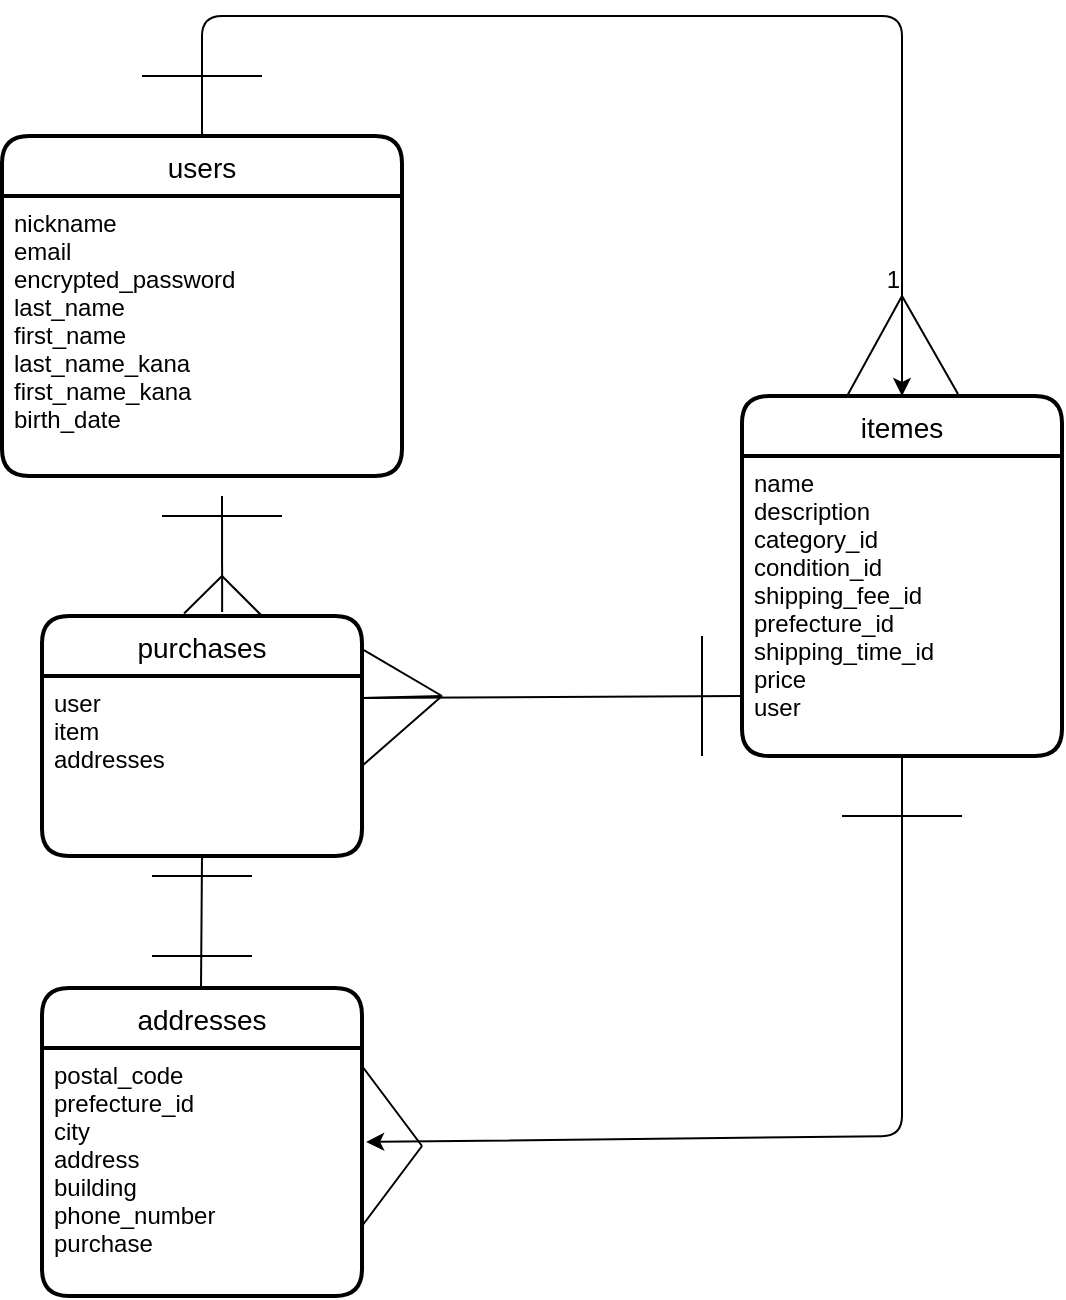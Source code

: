 <mxfile>
    <diagram id="wrhpRRKtCJ9HULGxGLGG" name="ページ1">
        <mxGraphModel dx="309" dy="1000" grid="1" gridSize="10" guides="1" tooltips="1" connect="1" arrows="1" fold="1" page="1" pageScale="1" pageWidth="827" pageHeight="1169" math="0" shadow="0">
            <root>
                <mxCell id="0"/>
                <mxCell id="1" parent="0"/>
                <mxCell id="46" style="edgeStyle=orthogonalEdgeStyle;html=1;entryX=0.5;entryY=0;entryDx=0;entryDy=0;exitX=0.5;exitY=0;exitDx=0;exitDy=0;" parent="1" source="83" edge="1">
                    <mxGeometry relative="1" as="geometry">
                        <mxPoint x="620" y="210" as="targetPoint"/>
                        <mxPoint x="270" y="30" as="sourcePoint"/>
                        <Array as="points">
                            <mxPoint x="270" y="20"/>
                            <mxPoint x="620" y="20"/>
                        </Array>
                    </mxGeometry>
                </mxCell>
                <mxCell id="49" value="" style="endArrow=none;html=1;rounded=0;exitX=0.331;exitY=-0.014;exitDx=0;exitDy=0;exitPerimeter=0;" parent="1" edge="1">
                    <mxGeometry relative="1" as="geometry">
                        <mxPoint x="592.96" y="209.216" as="sourcePoint"/>
                        <mxPoint x="620" y="160" as="targetPoint"/>
                    </mxGeometry>
                </mxCell>
                <mxCell id="50" value="1" style="resizable=0;html=1;align=right;verticalAlign=bottom;" parent="49" connectable="0" vertex="1">
                    <mxGeometry x="1" relative="1" as="geometry"/>
                </mxCell>
                <mxCell id="51" value="" style="endArrow=none;html=1;rounded=0;entryX=0.675;entryY=-0.017;entryDx=0;entryDy=0;entryPerimeter=0;" parent="1" edge="1">
                    <mxGeometry relative="1" as="geometry">
                        <mxPoint x="620" y="160" as="sourcePoint"/>
                        <mxPoint x="648" y="209.048" as="targetPoint"/>
                    </mxGeometry>
                </mxCell>
                <mxCell id="52" value="" style="endArrow=none;html=1;rounded=0;" parent="1" edge="1">
                    <mxGeometry relative="1" as="geometry">
                        <mxPoint x="240" y="50" as="sourcePoint"/>
                        <mxPoint x="300" y="50" as="targetPoint"/>
                        <Array as="points">
                            <mxPoint x="270" y="50"/>
                        </Array>
                    </mxGeometry>
                </mxCell>
                <mxCell id="53" value="" style="endArrow=none;html=1;rounded=0;exitX=1;exitY=0.5;exitDx=0;exitDy=0;" parent="1" edge="1">
                    <mxGeometry relative="1" as="geometry">
                        <mxPoint x="350" y="361" as="sourcePoint"/>
                        <mxPoint x="540" y="360" as="targetPoint"/>
                    </mxGeometry>
                </mxCell>
                <mxCell id="54" value="" style="endArrow=none;html=1;rounded=0;exitX=0.563;exitY=-0.035;exitDx=0;exitDy=0;exitPerimeter=0;" parent="1" edge="1">
                    <mxGeometry relative="1" as="geometry">
                        <mxPoint x="280.08" y="318.04" as="sourcePoint"/>
                        <mxPoint x="280" y="260" as="targetPoint"/>
                    </mxGeometry>
                </mxCell>
                <mxCell id="56" value="" style="endArrow=none;html=1;rounded=0;" parent="1" edge="1">
                    <mxGeometry relative="1" as="geometry">
                        <mxPoint x="250" y="270" as="sourcePoint"/>
                        <mxPoint x="310" y="270" as="targetPoint"/>
                    </mxGeometry>
                </mxCell>
                <mxCell id="62" value="" style="edgeStyle=none;orthogonalLoop=1;jettySize=auto;html=1;entryX=1.013;entryY=0.379;entryDx=0;entryDy=0;exitX=0.5;exitY=1;exitDx=0;exitDy=0;entryPerimeter=0;" parent="1" source="93" target="91" edge="1">
                    <mxGeometry width="80" relative="1" as="geometry">
                        <mxPoint x="620.96" y="268.01" as="sourcePoint"/>
                        <mxPoint x="350" y="556" as="targetPoint"/>
                        <Array as="points">
                            <mxPoint x="620" y="580"/>
                        </Array>
                    </mxGeometry>
                </mxCell>
                <mxCell id="65" value="" style="endArrow=none;html=1;rounded=0;" parent="1" edge="1">
                    <mxGeometry relative="1" as="geometry">
                        <mxPoint x="350" y="545" as="sourcePoint"/>
                        <mxPoint x="380" y="585" as="targetPoint"/>
                    </mxGeometry>
                </mxCell>
                <mxCell id="66" value="" style="endArrow=none;html=1;rounded=0;" parent="1" edge="1">
                    <mxGeometry relative="1" as="geometry">
                        <mxPoint x="350" y="625" as="sourcePoint"/>
                        <mxPoint x="380" y="585" as="targetPoint"/>
                    </mxGeometry>
                </mxCell>
                <mxCell id="67" value="" style="endArrow=none;html=1;rounded=0;" parent="1" edge="1">
                    <mxGeometry relative="1" as="geometry">
                        <mxPoint x="269.5" y="506" as="sourcePoint"/>
                        <mxPoint x="270" y="440" as="targetPoint"/>
                    </mxGeometry>
                </mxCell>
                <mxCell id="68" value="" style="endArrow=none;html=1;rounded=0;" parent="1" edge="1">
                    <mxGeometry relative="1" as="geometry">
                        <mxPoint x="245" y="450" as="sourcePoint"/>
                        <mxPoint x="295" y="450" as="targetPoint"/>
                    </mxGeometry>
                </mxCell>
                <mxCell id="69" value="" style="endArrow=none;html=1;rounded=0;" parent="1" edge="1">
                    <mxGeometry relative="1" as="geometry">
                        <mxPoint x="245" y="490" as="sourcePoint"/>
                        <mxPoint x="295" y="490" as="targetPoint"/>
                    </mxGeometry>
                </mxCell>
                <mxCell id="70" value="" style="endArrow=none;html=1;rounded=0;" parent="1" edge="1">
                    <mxGeometry relative="1" as="geometry">
                        <mxPoint x="280" y="300" as="sourcePoint"/>
                        <mxPoint x="300" y="320" as="targetPoint"/>
                    </mxGeometry>
                </mxCell>
                <mxCell id="71" value="" style="endArrow=none;html=1;rounded=0;exitX=0.444;exitY=-0.023;exitDx=0;exitDy=0;exitPerimeter=0;" parent="1" edge="1">
                    <mxGeometry relative="1" as="geometry">
                        <mxPoint x="261.04" y="318.712" as="sourcePoint"/>
                        <mxPoint x="280" y="300" as="targetPoint"/>
                    </mxGeometry>
                </mxCell>
                <mxCell id="73" value="" style="endArrow=none;html=1;rounded=0;" parent="1" edge="1">
                    <mxGeometry relative="1" as="geometry">
                        <mxPoint x="590" y="420" as="sourcePoint"/>
                        <mxPoint x="650" y="420" as="targetPoint"/>
                    </mxGeometry>
                </mxCell>
                <mxCell id="74" value="" style="endArrow=none;html=1;rounded=0;exitX=1.006;exitY=0.142;exitDx=0;exitDy=0;exitPerimeter=0;" parent="1" source="85" edge="1">
                    <mxGeometry relative="1" as="geometry">
                        <mxPoint x="353.04" y="325.88" as="sourcePoint"/>
                        <mxPoint x="390" y="360" as="targetPoint"/>
                    </mxGeometry>
                </mxCell>
                <mxCell id="75" value="" style="endArrow=none;html=1;rounded=0;exitX=1;exitY=0.5;exitDx=0;exitDy=0;" parent="1" edge="1">
                    <mxGeometry relative="1" as="geometry">
                        <mxPoint x="350" y="361" as="sourcePoint"/>
                        <mxPoint x="390" y="360" as="targetPoint"/>
                    </mxGeometry>
                </mxCell>
                <mxCell id="76" value="" style="endArrow=none;html=1;rounded=0;" parent="1" edge="1">
                    <mxGeometry relative="1" as="geometry">
                        <mxPoint x="520" y="330" as="sourcePoint"/>
                        <mxPoint x="520" y="390" as="targetPoint"/>
                    </mxGeometry>
                </mxCell>
                <mxCell id="83" value="users" style="swimlane;childLayout=stackLayout;horizontal=1;startSize=30;horizontalStack=0;rounded=1;fontSize=14;fontStyle=0;strokeWidth=2;resizeParent=0;resizeLast=1;shadow=0;dashed=0;align=center;" parent="1" vertex="1">
                    <mxGeometry x="170" y="80" width="200" height="170" as="geometry"/>
                </mxCell>
                <mxCell id="84" value="nickname&#10;email&#10;encrypted_password&#10;last_name &#10;first_name &#10;last_name_kana &#10;first_name_kana  &#10;birth_date" style="align=left;strokeColor=none;fillColor=none;spacingLeft=4;fontSize=12;verticalAlign=top;resizable=0;rotatable=0;part=1;" parent="83" vertex="1">
                    <mxGeometry y="30" width="200" height="140" as="geometry"/>
                </mxCell>
                <mxCell id="85" value="purchases" style="swimlane;childLayout=stackLayout;horizontal=1;startSize=30;horizontalStack=0;rounded=1;fontSize=14;fontStyle=0;strokeWidth=2;resizeParent=0;resizeLast=1;shadow=0;dashed=0;align=center;" parent="1" vertex="1">
                    <mxGeometry x="190" y="320" width="160" height="120" as="geometry"/>
                </mxCell>
                <mxCell id="86" value="user&#10;item&#10;addresses&#10;" style="align=left;strokeColor=none;fillColor=none;spacingLeft=4;fontSize=12;verticalAlign=top;resizable=0;rotatable=0;part=1;" parent="85" vertex="1">
                    <mxGeometry y="30" width="160" height="90" as="geometry"/>
                </mxCell>
                <mxCell id="88" value="" style="endArrow=none;html=1;rounded=0;exitX=1;exitY=0.5;exitDx=0;exitDy=0;" parent="1" source="86" edge="1">
                    <mxGeometry relative="1" as="geometry">
                        <mxPoint x="363.04" y="335.88" as="sourcePoint"/>
                        <mxPoint x="390" y="360" as="targetPoint"/>
                        <Array as="points"/>
                    </mxGeometry>
                </mxCell>
                <mxCell id="89" value="addresses" style="swimlane;childLayout=stackLayout;horizontal=1;startSize=30;horizontalStack=0;rounded=1;fontSize=14;fontStyle=0;strokeWidth=2;resizeParent=0;resizeLast=1;shadow=0;dashed=0;align=center;" parent="1" vertex="1">
                    <mxGeometry x="190" y="506" width="160" height="154" as="geometry"/>
                </mxCell>
                <mxCell id="91" value="postal_code&#10;prefecture_id&#10;city&#10;address&#10;building&#10;phone_number&#10;purchase&#10;" style="align=left;strokeColor=none;fillColor=none;spacingLeft=4;fontSize=12;verticalAlign=top;resizable=0;rotatable=0;part=1;" parent="89" vertex="1">
                    <mxGeometry y="30" width="160" height="124" as="geometry"/>
                </mxCell>
                <mxCell id="92" value="itemes" style="swimlane;childLayout=stackLayout;horizontal=1;startSize=30;horizontalStack=0;rounded=1;fontSize=14;fontStyle=0;strokeWidth=2;resizeParent=0;resizeLast=1;shadow=0;dashed=0;align=center;" parent="1" vertex="1">
                    <mxGeometry x="540" y="210" width="160" height="180" as="geometry"/>
                </mxCell>
                <mxCell id="93" value="name&#10;description&#10;category_id&#10;condition_id&#10;shipping_fee_id&#10;prefecture_id&#10;shipping_time_id&#10;price&#10;user&#10;" style="align=left;strokeColor=none;fillColor=none;spacingLeft=4;fontSize=12;verticalAlign=top;resizable=0;rotatable=0;part=1;" parent="92" vertex="1">
                    <mxGeometry y="30" width="160" height="150" as="geometry"/>
                </mxCell>
            </root>
        </mxGraphModel>
    </diagram>
</mxfile>